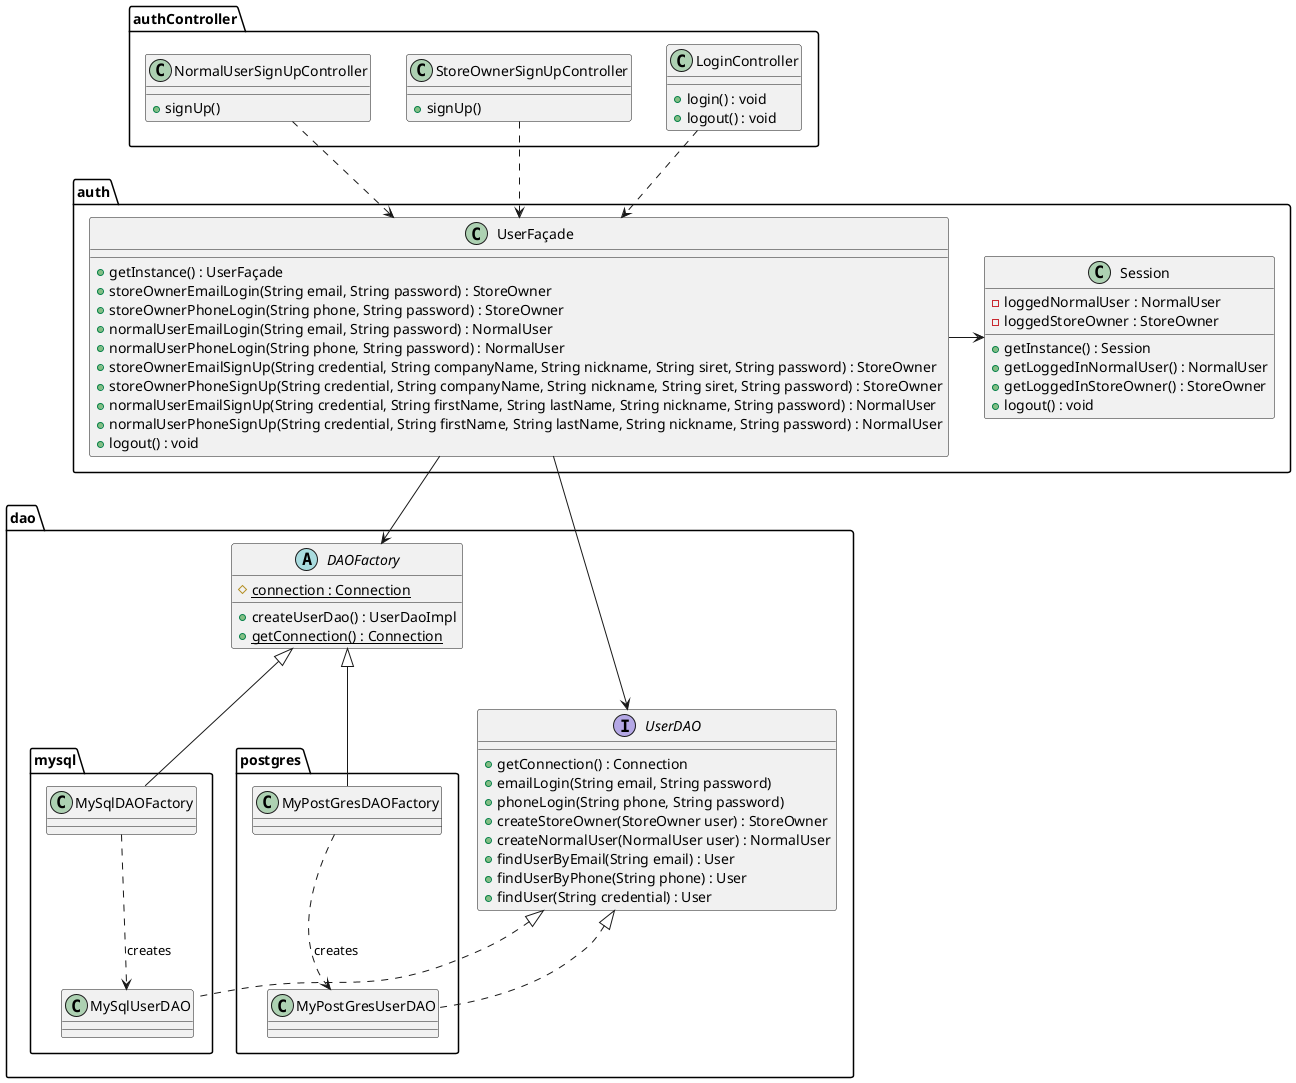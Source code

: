 @startuml login_1.0

package authController <<Folder>> {
  class NormalUserSignUpController {
    +signUp()
  }

  class StoreOwnerSignUpController {
    +signUp()
  }

  class LoginController {
    +login() : void
    +logout() : void
  }
}

package auth <<Folder>> {
  class UserFaçade {
    +getInstance() : UserFaçade
    +storeOwnerEmailLogin(String email, String password) : StoreOwner
    +storeOwnerPhoneLogin(String phone, String password) : StoreOwner
    +normalUserEmailLogin(String email, String password) : NormalUser
    +normalUserPhoneLogin(String phone, String password) : NormalUser
    +storeOwnerEmailSignUp(String credential, String companyName, String nickname, String siret, String password) : StoreOwner
    +storeOwnerPhoneSignUp(String credential, String companyName, String nickname, String siret, String password) : StoreOwner
    +normalUserEmailSignUp(String credential, String firstName, String lastName, String nickname, String password) : NormalUser
    +normalUserPhoneSignUp(String credential, String firstName, String lastName, String nickname, String password) : NormalUser
    +logout() : void
  }

  class Session {
    -loggedNormalUser : NormalUser
    -loggedStoreOwner : StoreOwner
    +getInstance() : Session
    +getLoggedInNormalUser() : NormalUser
    +getLoggedInStoreOwner() : StoreOwner
    +logout() : void
  }

  UserFaçade -> Session

}

package dao <<Folder>> {

  abstract class DAOFactory {
    #{static}connection : Connection
    +createUserDao() : UserDaoImpl
    +{static}getConnection() : Connection
  }

  package mysql <<Folder>> {
    class MySqlDAOFactory {}
    class MySqlUserDAO {}

    MySqlDAOFactory .down.> MySqlUserDAO : creates
  }

  package postgres <<Folder>> {
    class MyPostGresDAOFactory {}
    class MyPostGresUserDAO {}

    MyPostGresDAOFactory .down.> MyPostGresUserDAO : creates
  }


  interface UserDAO {
    +getConnection() : Connection
    +emailLogin(String email, String password)
    +phoneLogin(String phone, String password)
    +createStoreOwner(StoreOwner user) : StoreOwner
    +createNormalUser(NormalUser user) : NormalUser
    +findUserByEmail(String email) : User
    +findUserByPhone(String phone) : User
    +findUser(String credential) : User


  }

  DAOFactory <|-- MySqlDAOFactory
  DAOFactory <|-- MyPostGresDAOFactory
  UserDAO <|.. MyPostGresUserDAO
  UserDAO <|.. MySqlUserDAO

}

UserFaçade -down-> DAOFactory
UserFaçade -down-> UserDAO
LoginController .down.> UserFaçade
StoreOwnerSignUpController .down.> UserFaçade
NormalUserSignUpController .down.> UserFaçade

@enduml